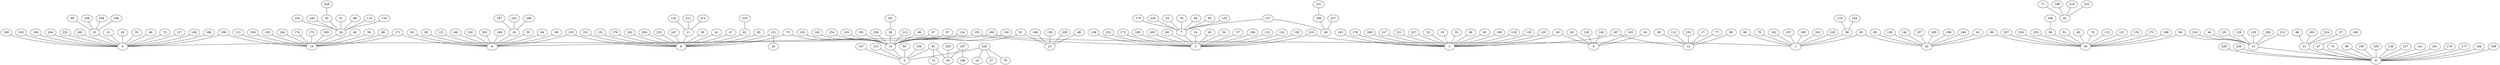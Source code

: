 graph G {
0[Index="0", Pose="5041.13 0 -897.745"];
1[Index="1", Pose="5469.88 0 -2570.81"];
2[Index="2", Pose="2011.34 0 2279.95"];
3[Index="3", Pose="1666.65 0 458.745"];
4[Index="4", Pose="2864.38 0 1095.4"];
5[Index="5", Pose="5713.38 0 3537.66"];
6[Index="6", Pose="3814.27 0 1847.02"];
7[Index="7", Pose="849.615 0 909.235"];
8[Index="8", Pose="940.075 0 -841.973"];
9[Index="9", Pose="3077.59 0 2882.45"];
10[Index="10", Pose="3825.31 0 206.441"];
11[Index="11", Pose="3160.47 0 2294.27"];
12[Index="12", Pose="2401.37 0 3328"];
13[Index="13", Pose="1699.89 0 -1254.1"];
14[Index="14", Pose="1153.28 0 1387.43"];
15[Index="15", Pose="5341.4 0 -1284.41"];
16[Index="16", Pose="5413.25 0 2982.82"];
17[Index="17", Pose="2251.24 0 2212.11"];
18[Index="18", Pose="3075.21 0 1425.65"];
19[Index="19", Pose="5584.86 0 1878.09"];
20[Index="20", Pose="4127.17 0 -2839.22"];
21[Index="21", Pose="4975.21 0 -1442.13"];
22[Index="22", Pose="2102.16 0 1586.69"];
23[Index="23", Pose="5738.81 0 753.441"];
24[Index="24", Pose="3943.82 0 3048.75"];
25[Index="25", Pose="2390.62 0 2675.52"];
26[Index="26", Pose="4105.31 0 3493.26"];
27[Index="27", Pose="5701.51 0 3571.09"];
28[Index="28", Pose="3846.48 0 -578.396"];
29[Index="29", Pose="4716.01 0 -1636.61"];
30[Index="30", Pose="2682.2 0 -2328.09"];
31[Index="31", Pose="1125.2 0 -1902.01"];
32[Index="32", Pose="3338.66 0 -709.739"];
33[Index="33", Pose="2972.66 0 2214.04"];
34[Index="34", Pose="5908.51 0 3697.53"];
35[Index="35", Pose="4498.63 0 -1116.36"];
36[Index="36", Pose="1764.96 0 -2275.78"];
37[Index="37", Pose="1057.26 0 -2209.47"];
38[Index="38", Pose="4786.79 0 1977.56"];
39[Index="39", Pose="3836.75 0 2207.75"];
40[Index="40", Pose="2768.52 0 2717.26"];
41[Index="41", Pose="3439.91 0 2172.44"];
42[Index="42", Pose="5986.79 0 -3790.51"];
43[Index="43", Pose="3563.35 0 -2716.84"];
44[Index="44", Pose="978.789 0 -920.633"];
45[Index="45", Pose="2154.57 0 446.123"];
46[Index="46", Pose="3476.58 0 -403.105"];
47[Index="47", Pose="3184.85 0 2187"];
48[Index="48", Pose="4486.86 0 1095.73"];
49[Index="49", Pose="212.525 0 2106.32"];
50[Index="50", Pose="5876.6 0 2072.4"];
51[Index="51", Pose="4001.28 0 -23.3027"];
52[Index="52", Pose="1972.66 0 -2282.86"];
53[Index="53", Pose="444.966 0 1131.11"];
54[Index="54", Pose="1341.94 0 1284.62"];
55[Index="55", Pose="2828.9 0 786.589"];
56[Index="56", Pose="2018.11 0 2955.32"];
57[Index="57", Pose="2069.66 0 837.091"];
58[Index="58", Pose="4999.46 0 -2261.92"];
59[Index="59", Pose="4052.86 0 -144.923"];
60[Index="60", Pose="4272.52 0 -2698.28"];
61[Index="61", Pose="2483.9 0 1665.86"];
62[Index="62", Pose="4043.62 0 1169.94"];
63[Index="63", Pose="2082.7 0 -2680.71"];
64[Index="64", Pose="3654.64 0 1080.84"];
65[Index="65", Pose="4442.63 0 -2531.19"];
66[Index="66", Pose="5525.49 0 1570.43"];
67[Index="67", Pose="667.654 0 -1176.39"];
68[Index="68", Pose="3460.14 0 792.297"];
69[Index="69", Pose="4654.6 0 -1798.78"];
70[Index="70", Pose="1977.85 0 -2637.12"];
71[Index="71", Pose="5906.18 0 -4219.58"];
72[Index="72", Pose="4964.35 0 -1432.43"];
73[Index="73", Pose="1129.21 0 -539.775"];
74[Index="74", Pose="5751.82 0 3560.91"];
75[Index="75", Pose="4589.23 0 1692.14"];
76[Index="76", Pose="726.859 0 1579.18"];
77[Index="77", Pose="2302.99 0 2331.32"];
78[Index="78", Pose="5658.31 0 3538.32"];
79[Index="79", Pose="5171.5 0 -2519.84"];
80[Index="80", Pose="1783.73 0 3441.93"];
81[Index="81", Pose="5457.86 0 3178.82"];
82[Index="82", Pose="2988.86 0 647.696"];
83[Index="83", Pose="2781.97 0 2966.01"];
84[Index="84", Pose="1082.53 0 1565.52"];
85[Index="85", Pose="4365.3 0 -3068.01"];
86[Index="86", Pose="3618.65 0 -64.4155"];
87[Index="87", Pose="5028.8 0 1906.14"];
88[Index="88", Pose="1069.25 0 -2363.29"];
89[Index="89", Pose="829.431 0 -1186.24"];
90[Index="90", Pose="1948.84 0 3671.11"];
91[Index="91", Pose="5450.91 0 1037.81"];
92[Index="92", Pose="2365.96 0 1350.06"];
93[Index="93", Pose="647.09 0 1251.26"];
94[Index="94", Pose="2181.59 0 -1799.71"];
95[Index="95", Pose="3952.48 0 2225.11"];
96[Index="96", Pose="2924.56 0 -2913.19"];
97[Index="97", Pose="5298.22 0 1068.16"];
98[Index="98", Pose="3345.36 0 -627.305"];
99[Index="99", Pose="4979.63 0 -897.699"];
100[Index="100", Pose="1465.96 0 -1478.89"];
101[Index="101", Pose="4376.16 0 1178.56"];
102[Index="102", Pose="5385.36 0 -3093.37"];
103[Index="103", Pose="5193.21 0 1878.55"];
104[Index="104", Pose="5918.8 0 1767.23"];
105[Index="105", Pose="597.356 0 -995.385"];
106[Index="106", Pose="1810.58 0 1335.52"];
107[Index="107", Pose="4854.57 0 -3130.53"];
108[Index="108", Pose="2746.29 0 2387.38"];
109[Index="109", Pose="4152.46 0 -488.238"];
110[Index="110", Pose="714.668 0 761.912"];
111[Index="111", Pose="3471.81 0 254.144"];
112[Index="112", Pose="1825.71 0 3304.15"];
113[Index="113", Pose="2859.51 0 -2806.53"];
114[Index="114", Pose="3658.37 0 218.851"];
115[Index="115", Pose="3713.55 0 817.668"];
116[Index="116", Pose="5542.37 0 -2807.98"];
117[Index="117", Pose="4960.62 0 -1777.96"];
118[Index="118", Pose="2143.16 0 3215.36"];
119[Index="119", Pose="2065.51 0 2676.72"];
120[Index="120", Pose="3755.78 0 2856.88"];
121[Index="121", Pose="1848.94 0 -2371.42"];
122[Index="122", Pose="1188.12 0 955.757"];
123[Index="123", Pose="658.396 0 1484.14"];
124[Index="124", Pose="4693.57 0 1865.43"];
125[Index="125", Pose="1202.11 0 -839.905"];
126[Index="126", Pose="1893.95 0 -560.927"];
127[Index="127", Pose="1385.98 0 -971.14"];
128[Index="128", Pose="3197.08 0 -2934.85"];
129[Index="129", Pose="2281.29 0 -1001.58"];
130[Index="130", Pose="1562.67 0 1272.1"];
131[Index="131", Pose="4115.92 0 2633.18"];
132[Index="132", Pose="3197.76 0 2923.23"];
133[Index="133", Pose="3710.68 0 1212.89"];
134[Index="134", Pose="3111.09 0 -843.973"];
135[Index="135", Pose="2172.93 0 1860.37"];
136[Index="136", Pose="4811.38 0 1511.4"];
137[Index="137", Pose="381.364 0 1578.64"];
138[Index="138", Pose="1125.7 0 1011.15"];
139[Index="139", Pose="1831.43 0 -2026.65"];
140[Index="140", Pose="3932.21 0 3039.22"];
141[Index="141", Pose="1086.97 0 -1348.49"];
142[Index="142", Pose="5310.09 0 -2666.75"];
143[Index="143", Pose="4973.74 0 1493.06"];
144[Index="144", Pose="5425.02 0 -2625.55"];
145[Index="145", Pose="2367.13 0 1751.57"];
146[Index="146", Pose="2966.44 0 446.832"];
147[Index="147", Pose="5634.77 0 2546.99"];
148[Index="148", Pose="4884.83 0 803.227"];
149[Index="149", Pose="5615.11 0 -1491.4"];
150[Index="150", Pose="5245.86 0 757.832"];
151[Index="151", Pose="3826.63 0 2204.25"];
152[Index="152", Pose="1576.71 0 887.219"];
153[Index="153", Pose="2823.39 0 -2830.89"];
154[Index="154", Pose="5238.13 0 1397.52"];
155[Index="155", Pose="2474.9 0 951.836"];
156[Index="156", Pose="3581.39 0 1237.61"];
157[Index="157", Pose="3231.34 0 -2989.09"];
158[Index="158", Pose="4886.11 0 -980.404"];
159[Index="159", Pose="3825.94 0 -406.96"];
160[Index="160", Pose="863.892 0 -738.838"];
161[Index="161", Pose="1482.2 0 -792.484"];
162[Index="162", Pose="3442.33 0 2660.05"];
163[Index="163", Pose="3496.09 0 -452.688"];
164[Index="164", Pose="3844.6 0 826.878"];
165[Index="165", Pose="1335.61 0 -2381.8"];
166[Index="166", Pose="4427.63 0 -315.756"];
167[Index="167", Pose="2631.37 0 2979.98"];
168[Index="168", Pose="5715.97 0 3815.74"];
169[Index="169", Pose="5428.69 0 -2060.52"];
170[Index="170", Pose="1991.07 0 -829.781"];
171[Index="171", Pose="3364.71 0 462.81"];
172[Index="172", Pose="1264.15 0 905.608"];
173[Index="173", Pose="2241.33 0 -2558.48"];
174[Index="174", Pose="3879.12 0 787.881"];
175[Index="175", Pose="4059.32 0 818.895"];
176[Index="176", Pose="353.163 0 517.41"];
177[Index="177", Pose="113.465 0 -1327.35"];
178[Index="178", Pose="3608.56 0 2300.83"];
179[Index="179", Pose="2926.32 0 2509.47"];
180[Index="180", Pose="5293.23 0 -1138.76"];
181[Index="181", Pose="5396.59 0 2104.92"];
182[Index="182", Pose="5194.07 0 1047.15"];
184[Index="184", Pose="1104.4 0 -1850.59"];
185[Index="185", Pose="3756.75 0 -2751.97"];
186[Index="186", Pose="5681.55 0 -4132.14"];
187[Index="187", Pose="2771.09 0 1262.63"];
188[Index="188", Pose="2619.51 0 -1757.99"];
189[Index="189", Pose="208.298 0 -579.33"];
190[Index="190", Pose="1205.68 0 1375.23"];
191[Index="191", Pose="5336.06 0 1247.05"];
192[Index="192", Pose="4192.28 0 1546.33"];
193[Index="193", Pose="5425.12 0 -1590.01"];
194[Index="194", Pose="4514.87 0 -1717.57"];
195[Index="195", Pose="4856.22 0 -2642.96"];
196[Index="196", Pose="1464.89 0 -3092.55"];
197[Index="197", Pose="5337.32 0 3786.76"];
198[Index="198", Pose="336.133 0 3614.37"];
199[Index="199", Pose="3522.07 0 -2814.88"];
200[Index="200", Pose="3507.51 0 -200.985"];
201[Index="201", Pose="3159.14 0 699.126"];
202[Index="202", Pose="4376.39 0 -2335.5"];
203[Index="203", Pose="1585.03 0 1135.47"];
204[Index="204", Pose="5589.11 0 -1295.86"];
205[Index="205", Pose="2405.91 0 -1639.07"];
206[Index="206", Pose="4079.42 0 1233.64"];
207[Index="207", Pose="2660.03 0 -1963.31"];
208[Index="208", Pose="1548.67 0 1560.38"];
209[Index="209", Pose="5114.47 0 856.482"];
210[Index="210", Pose="1928.87 0 1427.66"];
211[Index="211", Pose="3160.98 0 2958"];
212[Index="212", Pose="1501.26 0 -2072.06"];
213[Index="213", Pose="5338.88 0 946.993"];
214[Index="214", Pose="3186.2 0 2731.31"];
215[Index="215", Pose="5753.74 0 2012.35"];
216[Index="216", Pose="2063.76 0 -1190.49"];
217[Index="217", Pose="1757.31 0 1770.23"];
218[Index="218", Pose="5540.28 0 -3881.15"];
219[Index="219", Pose="4268.13 0 945.55"];
220[Index="220", Pose="5204.81 0 -2838.2"];
221[Index="221", Pose="2855.68 0 2186.9"];
222[Index="222", Pose="4665.03 0 -4190.67"];
223[Index="223", Pose="3471.68 0 2009.93"];
224[Index="224", Pose="1649.38 0 -2215.77"];
225[Index="225", Pose="4480.38 0 -1893.68"];
226[Index="226", Pose="5886.65 0 2934.82"];
227[Index="227", Pose="2049.24 0 1635.94"];
228[Index="228", Pose="2739.08 0 -557.616"];
229[Index="229", Pose="487.59 0 -1037.02"];
230[Index="230", Pose="821.737 0 1358.96"];
231[Index="231", Pose="686.754 0 3235.81"];
232[Index="232", Pose="4009.95 0 245.521"];
233[Index="233", Pose="1874.06 0 3767.39"];
234[Index="234", Pose="2395.8 0 -2451.69"];
235[Index="235", Pose="2715.9 0 -2888.62"];
236[Index="236", Pose="1849.48 0 -563.053"];
237[Index="237", Pose="505.108 0 2382.13"];
238[Index="238", Pose="4715.59 0 1569.75"];
239[Index="239", Pose="5461.36 0 3121.18"];
240[Index="240", Pose="3162.45 0 -2744.37"];
241[Index="241", Pose="2327.98 0 817.626"];
242[Index="242", Pose="3830.46 0 1702.89"];
243[Index="243", Pose="3236.48 0 -793.772"];
244[Index="244", Pose="5529.31 0 -2365.33"];
245[Index="245", Pose="4735.46 0 -1069.29"];
246[Index="246", Pose="4847.76 0 -957.758"];
247[Index="247", Pose="4286.59 0 1149.23"];
248[Index="248", Pose="3096.83 0 1059.59"];
249[Index="249", Pose="3014.41 0 669.907"];
180--0 [Distance="348.774"];
245--0 [Distance="350.513"];
15--0 [Distance="489.562"];
72--0 [Distance="540.167"];
21--0 [Distance="548.366"];
35--0 [Distance="584.893"];
204--0 [Distance="677.332"];
193--0 [Distance="791.636"];
29--0 [Distance="807.228"];
149--0 [Distance="825.761"];
166--0 [Distance="845.629"];
117--0 [Distance="883.885"];
194--0 [Distance="974.193"];
109--0 [Distance="978.482"];
69--0 [Distance="980.436"];
225--0 [Distance="1142.95"];
169--0 [Distance="1225.67"];
79--1 [Distance="302.704"];
220--1 [Distance="376.507"];
169--1 [Distance="511.949"];
102--1 [Distance="529.344"];
58--1 [Distance="562.773"];
195--1 [Distance="617.887"];
107--1 [Distance="831.802"];
65--1 [Distance="1028.02"];
202--1 [Distance="1118.53"];
60--1 [Distance="1204.13"];
119--2 [Distance="400.453"];
135--2 [Distance="449.621"];
25--2 [Distance="548.023"];
217--2 [Distance="569.511"];
145--2 [Distance="637.006"];
227--2 [Distance="645.127"];
56--2 [Distance="675.4"];
22--2 [Distance="699.182"];
108--2 [Distance="742.767"];
61--2 [Distance="774.871"];
221--2 [Distance="849.46"];
208--2 [Distance="855.479"];
210--2 [Distance="856.271"];
40--2 [Distance="874.395"];
167--2 [Distance="935.141"];
179--2 [Distance="943.334"];
118--2 [Distance="944.652"];
33--2 [Distance="963.585"];
152--3 [Distance="437.813"];
45--3 [Distance="488.087"];
57--3 [Distance="552.777"];
172--3 [Distance="601.409"];
203--3 [Distance="681.631"];
122--3 [Distance="689.933"];
241--3 [Distance="752.43"];
138--3 [Distance="773.158"];
130--3 [Distance="819.976"];
54--3 [Distance="887.419"];
106--3 [Distance="888.51"];
7--3 [Distance="932.998"];
155--3 [Distance="946.786"];
110--3 [Distance="999.088"];
210--3 [Distance="1003.77"];
190--3 [Distance="1025.88"];
14--3 [Distance="1061.13"];
55--4 [Distance="310.845"];
18--4 [Distance="391.808"];
155--4 [Distance="415.104"];
249--4 [Distance="451.17"];
82--4 [Distance="464.69"];
201--4 [Distance="493.877"];
92--4 [Distance="559.709"];
146--4 [Distance="656.552"];
68--4 [Distance="668.434"];
156--4 [Distance="730.979"];
64--4 [Distance="790.387"];
171--4 [Distance="806.535"];
133--4 [Distance="854.414"];
115--4 [Distance="893.435"];
81--5 [Distance="440.517"];
226--5 [Distance="627.245"];
147--5 [Distance="993.783"];
50--5 [Distance="1474.33"];
215--5 [Distance="1525.84"];
19--5 [Distance="1664.53"];
104--5 [Distance="1782.31"];
151--6 [Distance="357.44"];
39--6 [Distance="361.422"];
223--6 [Distance="379.353"];
95--6 [Distance="402.557"];
192--6 [Distance="483.015"];
41--6 [Distance="496.022"];
178--6 [Distance="498.253"];
133--6 [Distance="642.543"];
206--6 [Distance="668.242"];
62--6 [Distance="714.872"];
47--6 [Distance="715.37"];
75--6 [Distance="790.284"];
11--6 [Distance="792.138"];
131--6 [Distance="842.036"];
247--6 [Distance="842.614"];
101--6 [Distance="873.249"];
93--7 [Distance="397.491"];
230--7 [Distance="450.587"];
53--7 [Distance="461.488"];
123--7 [Distance="605.876"];
176--7 [Distance="632.449"];
76--7 [Distance="681.098"];
84--7 [Distance="696.386"];
137--7 [Distance="816.919"];
73--8 [Distance="356.502"];
89--8 [Distance="361.608"];
105--8 [Distance="375.488"];
67--8 [Distance="431.335"];
127--8 [Distance="464.233"];
229--8 [Distance="492.734"];
141--8 [Distance="527.384"];
161--8 [Distance="544.375"];
189--8 [Distance="777.482"];
100--8 [Distance="825.963"];
13--8 [Distance="864.39"];
236--8 [Distance="951.218"];
177--8 [Distance="958.579"];
126--8 [Distance="994.415"];
184--8 [Distance="1021.91"];
170--8 [Distance="1051.07"];
31--8 [Distance="1076.08"];
83--9 [Distance="307.203"];
40--9 [Distance="350.45"];
162--9 [Distance="427.192"];
120--9 [Distance="678.672"];
140--9 [Distance="868.873"];
24--9 [Distance="882.047"];
86--10 [Distance="340.693"];
111--10 [Distance="356.708"];
59--10 [Distance="418.607"];
200--10 [Distance="516.715"];
171--10 [Distance="527.146"];
174--10 [Distance="583.925"];
159--10 [Distance="613.401"];
164--10 [Distance="620.737"];
175--10 [Distance="655.637"];
46--10 [Distance="702.255"];
163--10 [Distance="736.775"];
109--10 [Distance="767.856"];
28--10 [Distance="785.122"];
214--11 [Distance="437.801"];
132--11 [Distance="630.069"];
211--11 [Distance="663.734"];
167--12 [Distance="417.15"];
90--12 [Distance="567.898"];
112--12 [Distance="576.153"];
80--12 [Distance="628.06"];
233--12 [Distance="686.38"];
77--12 [Distance="1001.52"];
17--12 [Distance="1125.94"];
216--13 [Distance="369.387"];
129--13 [Distance="633.872"];
125--13 [Distance="647.565"];
94--13 [Distance="727.819"];
139--13 [Distance="783.667"];
44--13 [Distance="794.473"];
205--13 [Distance="804.156"];
212--13 [Distance="841.73"];
99--15 [Distance="529.544"];
158--15 [Distance="547.454"];
246--15 [Distance="591.931"];
244--15 [Distance="1097.13"];
226--16 [Distance="475.83"];
187--18 [Distance="345.061"];
248--18 [Distance="366.695"];
242--18 [Distance="804.52"];
66--19 [Distance="313.341"];
103--19 [Distance="391.65"];
87--19 [Distance="556.765"];
154--19 [Distance="592.597"];
191--19 [Distance="678.32"];
143--19 [Distance="722.297"];
38--19 [Distance="804.245"];
91--19 [Distance="850.893"];
136--19 [Distance="855.997"];
97--19 [Distance="859.165"];
124--19 [Distance="891.375"];
182--19 [Distance="918.247"];
238--19 [Distance="922.332"];
213--19 [Distance="963.046"];
75--19 [Distance="1012.85"];
85--20 [Distance="330.228"];
185--20 [Distance="380.554"];
65--20 [Distance="440.906"];
43--20 [Distance="576.945"];
199--20 [Distance="605.59"];
157--20 [Distance="908.28"];
128--20 [Distance="934.996"];
240--20 [Distance="969.37"];
142--20 [Distance="1195.42"];
96--20 [Distance="1204.88"];
91--23 [Distance="404.665"];
150--23 [Distance="492.973"];
209--23 [Distance="632.789"];
148--23 [Distance="855.427"];
48--23 [Distance="1297.9"];
131--26 [Distance="860.153"];
226--27 [Distance="662.657"];
98--28 [Distance="503.501"];
32--28 [Distance="524.531"];
51--28 [Distance="576.273"];
243--28 [Distance="646.909"];
134--28 [Distance="781.88"];
114--28 [Distance="819.138"];
232--28 [Distance="839.977"];
234--30 [Distance="311.934"];
207--30 [Distance="365.457"];
173--30 [Distance="497.433"];
113--30 [Distance="510.232"];
153--30 [Distance="522.238"];
235--30 [Distance="561.542"];
188--30 [Distance="573.538"];
96--30 [Distance="633.303"];
63--30 [Distance="695.518"];
52--30 [Distance="710.979"];
94--30 [Distance="727.875"];
70--30 [Distance="769.157"];
121--30 [Distance="834.388"];
36--30 [Distance="918.73"];
37--31 [Distance="314.88"];
88--31 [Distance="464.669"];
165--31 [Distance="523.909"];
224--31 [Distance="610.914"];
228--32 [Distance="618.575"];
197--34 [Distance="578.118"];
81--34 [Distance="687.132"];
239--34 [Distance="729.473"];
196--36 [Distance="870.151"];
181--38 [Distance="622.957"];
71--42 [Distance="436.579"];
218--42 [Distance="455.616"];
186--42 [Distance="458.13"];
222--42 [Distance="1381.01"];
237--49 [Distance="402.086"];
137--49 [Distance="554.042"];
198--49 [Distance="1513.1"];
144--58 [Distance="559.758"];
116--58 [Distance="770.018"];
219--62 [Distance="317.421"];
160--67 [Distance="479.544"];
81--74 [Distance="482.085"];
226--78 [Distance="645.254"];
197--168 [Distance="379.761"];
231--198 [Distance="515.987"];
}
